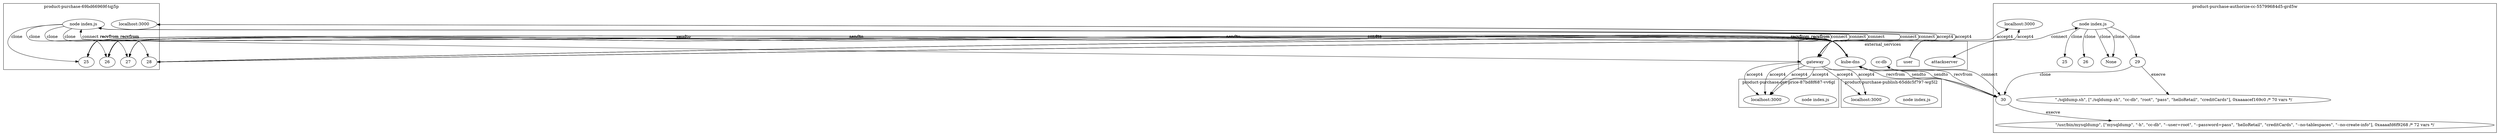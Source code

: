 digraph G {
	subgraph "cluster_ product-purchase-69bd66969f-tqj5p " {
		label=" product-purchase-69bd66969f-tqj5p "
		62039 [label="node index.js"]
		"product-purchase_localhost_3000" [label="localhost:3000"]
		"product-purchase_localhost_3000" [label="localhost:3000"]
		62039 -> 66682 [label=clone]
		62039 -> 66680 [label=clone]
		62039 -> 66696 [label=clone]
		62039 -> 66686 [label=clone]
		66682 [label=25]
		66680 [label=26]
		66696 [label=27]
		66686 [label=28]
	}
	subgraph "cluster_ product-purchase-get-price-87bd8f687-vv6gl " {
		label=" product-purchase-get-price-87bd8f687-vv6gl "
		63103 [label="node index.js"]
		"product-purchase-get-price_localhost_3000" [label="localhost:3000"]
		"product-purchase-get-price_localhost_3000" [label="localhost:3000"]
		"product-purchase-get-price_localhost_3000" [label="localhost:3000"]
		"product-purchase-get-price_localhost_3000" [label="localhost:3000"]
	}
	subgraph "cluster_ product-purchase-publish-65ddc5f797-wg5l2 " {
		label=" product-purchase-publish-65ddc5f797-wg5l2 "
		64314 [label="node index.js"]
		"product-purchase-publish_localhost_3000" [label="localhost:3000"]
		"product-purchase-publish_localhost_3000" [label="localhost:3000"]
	}
	subgraph "cluster_ product-purchase-authorize-cc-55799684d5-grd5w " {
		label=" product-purchase-authorize-cc-55799684d5-grd5w "
		65728 [label="node index.js"]
		"product-purchase-authorize-cc_localhost_3000" [label="localhost:3000"]
		"product-purchase-authorize-cc_localhost_3000" [label="localhost:3000"]
		65728 -> 67662 [label=clone]
		65728 -> 67677 [label=clone]
		65728 -> None [label=clone]
		65728 -> None [label=clone]
		65728 -> 67789 [label=clone]
		67662 [label=25]
		67677 [label=26]
		67789 [label=29]
		" product-purchase-authorize-cc-55799684d5-grd5w _./sqldump.sh cc-db root pass helloRetail creditCards" [label="\"./sqldump.sh\", [\"./sqldump.sh\", \"cc-db\", \"root\", \"pass\", \"helloRetail\", \"creditCards\"], 0xaaaacef169c0 /* 70 vars */"]
		67789 -> " product-purchase-authorize-cc-55799684d5-grd5w _./sqldump.sh cc-db root pass helloRetail creditCards" [label=execve]
		67789 -> 67796 [label=clone]
		67796 [label=30]
		" product-purchase-authorize-cc-55799684d5-grd5w _mysqldump -h cc-db --user=root --password=pass helloRetail creditCards --no-tablespaces --no-create-info" [label="\"/usr/bin/mysqldump\", [\"mysqldump\", \"-h\", \"cc-db\", \"--user=root\", \"--password=pass\", \"helloRetail\", \"creditCards\", \"--no-tablespaces\", \"--no-create-info\"], 0xaaaafd6f9268 /* 72 vars */"]
		67796 -> " product-purchase-authorize-cc-55799684d5-grd5w _mysqldump -h cc-db --user=root --password=pass helloRetail creditCards --no-tablespaces --no-create-info" [label=execve]
	}
	subgraph cluster_services {
		label=external_services
		user [shape=house]
		user -> "product-purchase_localhost_3000" [label=accept4]
		user -> "product-purchase_localhost_3000" [label=accept4]
		"10.107.89.58_8080" [label=gateway]
		62039 -> "10.107.89.58_8080" [label=connect dir=both]
		"10.107.89.58_8080" [label=gateway]
		62039 -> "10.107.89.58_8080" [label=connect dir=both]
		"10.107.89.58_8080" [label=gateway]
		62039 -> "10.107.89.58_8080" [label=connect dir=both]
		"10.107.89.58_8080" [label=gateway]
		62039 -> "10.107.89.58_8080" [label=connect dir=both]
		"10.107.89.58_8080" [label=gateway]
		62039 -> "10.107.89.58_8080" [label=connect dir=both]
		"10.107.89.58_8080" [label=gateway]
		62039 -> "10.107.89.58_8080" [label=connect dir=both]
		"10.96.0.10_53" [label="kube-dns"]
		66682 -> "10.96.0.10_53" [label=sendto]
		"10.96.0.10_53" [label="kube-dns"]
		66682 -> "10.96.0.10_53" [label=sendto]
		"10.96.0.10_53" [label="kube-dns"]
		"10.96.0.10_53" -> 66682 [label=recvfrom]
		"10.96.0.10_53" [label="kube-dns"]
		"10.96.0.10_53" -> 66682 [label=recvfrom]
		"10.96.0.10_53" [label="kube-dns"]
		66682 -> "10.96.0.10_53" [label=sendto]
		"10.96.0.10_53" [label="kube-dns"]
		66682 -> "10.96.0.10_53" [label=sendto]
		"10.96.0.10_53" [label="kube-dns"]
		"10.96.0.10_53" -> 66682 [label=recvfrom]
		"10.96.0.10_53" [label="kube-dns"]
		"10.96.0.10_53" -> 66682 [label=recvfrom]
		"10.96.0.10_53" [label="kube-dns"]
		66682 -> "10.96.0.10_53" [label=sendto]
		"10.96.0.10_53" [label="kube-dns"]
		66682 -> "10.96.0.10_53" [label=sendto]
		"10.96.0.10_53" [label="kube-dns"]
		"10.96.0.10_53" -> 66682 [label=recvfrom]
		"10.96.0.10_53" [label="kube-dns"]
		"10.96.0.10_53" -> 66682 [label=recvfrom]
		"10.96.0.10_53" [label="kube-dns"]
		66682 -> "10.96.0.10_53" [label=sendto]
		"10.96.0.10_53" [label="kube-dns"]
		66682 -> "10.96.0.10_53" [label=sendto]
		"10.96.0.10_53" [label="kube-dns"]
		"10.96.0.10_53" -> 66682 [label=recvfrom]
		"10.96.0.10_53" [label="kube-dns"]
		"10.96.0.10_53" -> 66682 [label=recvfrom]
		"10.96.0.10_53" [label="kube-dns"]
		66682 -> "10.96.0.10_53" [label=sendto]
		"10.96.0.10_53" [label="kube-dns"]
		66682 -> "10.96.0.10_53" [label=sendto]
		"10.96.0.10_53" [label="kube-dns"]
		"10.96.0.10_53" -> 66682 [label=recvfrom]
		"10.96.0.10_53" [label="kube-dns"]
		"10.96.0.10_53" -> 66682 [label=recvfrom]
		"10.96.0.10_53" [label="kube-dns"]
		66682 -> "10.96.0.10_53" [label=sendto]
		"10.96.0.10_53" [label="kube-dns"]
		66682 -> "10.96.0.10_53" [label=sendto]
		"10.96.0.10_53" [label="kube-dns"]
		"10.96.0.10_53" -> 66682 [label=recvfrom]
		"10.96.0.10_53" [label="kube-dns"]
		"10.96.0.10_53" -> 66682 [label=recvfrom]
		"10.96.0.10_53" [label="kube-dns"]
		66682 -> "10.96.0.10_53" [label=sendto]
		"10.96.0.10_53" [label="kube-dns"]
		66682 -> "10.96.0.10_53" [label=sendto]
		"10.96.0.10_53" [label="kube-dns"]
		"10.96.0.10_53" -> 66682 [label=recvfrom]
		"10.96.0.10_53" [label="kube-dns"]
		"10.96.0.10_53" -> 66682 [label=recvfrom]
		"10.96.0.10_53" [label="kube-dns"]
		66682 -> "10.96.0.10_53" [label=sendto]
		"10.96.0.10_53" [label="kube-dns"]
		66682 -> "10.96.0.10_53" [label=sendto]
		"10.96.0.10_53" [label="kube-dns"]
		"10.96.0.10_53" -> 66682 [label=recvfrom]
		"10.96.0.10_53" [label="kube-dns"]
		"10.96.0.10_53" -> 66682 [label=recvfrom]
		"10.96.0.10_53" [label="kube-dns"]
		66680 -> "10.96.0.10_53" [label=sendto]
		"10.96.0.10_53" [label="kube-dns"]
		66680 -> "10.96.0.10_53" [label=sendto]
		"10.96.0.10_53" [label="kube-dns"]
		"10.96.0.10_53" -> 66680 [label=recvfrom]
		"10.96.0.10_53" [label="kube-dns"]
		"10.96.0.10_53" -> 66680 [label=recvfrom]
		"10.96.0.10_53" [label="kube-dns"]
		66680 -> "10.96.0.10_53" [label=sendto]
		"10.96.0.10_53" [label="kube-dns"]
		66680 -> "10.96.0.10_53" [label=sendto]
		"10.96.0.10_53" [label="kube-dns"]
		"10.96.0.10_53" -> 66680 [label=recvfrom]
		"10.96.0.10_53" [label="kube-dns"]
		"10.96.0.10_53" -> 66680 [label=recvfrom]
		"10.96.0.10_53" [label="kube-dns"]
		66680 -> "10.96.0.10_53" [label=sendto]
		"10.96.0.10_53" [label="kube-dns"]
		66680 -> "10.96.0.10_53" [label=sendto]
		"10.96.0.10_53" [label="kube-dns"]
		"10.96.0.10_53" -> 66680 [label=recvfrom]
		"10.96.0.10_53" [label="kube-dns"]
		"10.96.0.10_53" -> 66680 [label=recvfrom]
		"10.96.0.10_53" [label="kube-dns"]
		66680 -> "10.96.0.10_53" [label=sendto]
		"10.96.0.10_53" [label="kube-dns"]
		66680 -> "10.96.0.10_53" [label=sendto]
		"10.96.0.10_53" [label="kube-dns"]
		"10.96.0.10_53" -> 66680 [label=recvfrom]
		"10.96.0.10_53" [label="kube-dns"]
		"10.96.0.10_53" -> 66680 [label=recvfrom]
		"10.96.0.10_53" [label="kube-dns"]
		66680 -> "10.96.0.10_53" [label=sendto]
		"10.96.0.10_53" [label="kube-dns"]
		66680 -> "10.96.0.10_53" [label=sendto]
		"10.96.0.10_53" [label="kube-dns"]
		"10.96.0.10_53" -> 66680 [label=recvfrom]
		"10.96.0.10_53" [label="kube-dns"]
		"10.96.0.10_53" -> 66680 [label=recvfrom]
		"10.96.0.10_53" [label="kube-dns"]
		66680 -> "10.96.0.10_53" [label=sendto]
		"10.96.0.10_53" [label="kube-dns"]
		66680 -> "10.96.0.10_53" [label=sendto]
		"10.96.0.10_53" [label="kube-dns"]
		"10.96.0.10_53" -> 66680 [label=recvfrom]
		"10.96.0.10_53" [label="kube-dns"]
		"10.96.0.10_53" -> 66680 [label=recvfrom]
		"10.96.0.10_53" [label="kube-dns"]
		66680 -> "10.96.0.10_53" [label=sendto]
		"10.96.0.10_53" [label="kube-dns"]
		66680 -> "10.96.0.10_53" [label=sendto]
		"10.96.0.10_53" [label="kube-dns"]
		"10.96.0.10_53" -> 66680 [label=recvfrom]
		"10.96.0.10_53" [label="kube-dns"]
		"10.96.0.10_53" -> 66680 [label=recvfrom]
		"10.96.0.10_53" [label="kube-dns"]
		66680 -> "10.96.0.10_53" [label=sendto]
		"10.96.0.10_53" [label="kube-dns"]
		66680 -> "10.96.0.10_53" [label=sendto]
		"10.96.0.10_53" [label="kube-dns"]
		"10.96.0.10_53" -> 66680 [label=recvfrom]
		"10.96.0.10_53" [label="kube-dns"]
		"10.96.0.10_53" -> 66680 [label=recvfrom]
		"10.96.0.10_53" [label="kube-dns"]
		66696 -> "10.96.0.10_53" [label=sendto]
		"10.96.0.10_53" [label="kube-dns"]
		66696 -> "10.96.0.10_53" [label=sendto]
		"10.96.0.10_53" [label="kube-dns"]
		"10.96.0.10_53" -> 66696 [label=recvfrom]
		"10.96.0.10_53" [label="kube-dns"]
		"10.96.0.10_53" -> 66696 [label=recvfrom]
		"10.96.0.10_53" [label="kube-dns"]
		66696 -> "10.96.0.10_53" [label=sendto]
		"10.96.0.10_53" [label="kube-dns"]
		66696 -> "10.96.0.10_53" [label=sendto]
		"10.96.0.10_53" [label="kube-dns"]
		"10.96.0.10_53" -> 66696 [label=recvfrom]
		"10.96.0.10_53" [label="kube-dns"]
		"10.96.0.10_53" -> 66696 [label=recvfrom]
		"10.96.0.10_53" [label="kube-dns"]
		66696 -> "10.96.0.10_53" [label=sendto]
		"10.96.0.10_53" [label="kube-dns"]
		66696 -> "10.96.0.10_53" [label=sendto]
		"10.96.0.10_53" [label="kube-dns"]
		"10.96.0.10_53" -> 66696 [label=recvfrom]
		"10.96.0.10_53" [label="kube-dns"]
		"10.96.0.10_53" -> 66696 [label=recvfrom]
		"10.96.0.10_53" [label="kube-dns"]
		66696 -> "10.96.0.10_53" [label=sendto]
		"10.96.0.10_53" [label="kube-dns"]
		66696 -> "10.96.0.10_53" [label=sendto]
		"10.96.0.10_53" [label="kube-dns"]
		"10.96.0.10_53" -> 66696 [label=recvfrom]
		"10.96.0.10_53" [label="kube-dns"]
		"10.96.0.10_53" -> 66696 [label=recvfrom]
		"10.96.0.10_53" [label="kube-dns"]
		66686 -> "10.96.0.10_53" [label=sendto]
		"10.96.0.10_53" [label="kube-dns"]
		66686 -> "10.96.0.10_53" [label=sendto]
		"10.96.0.10_53" [label="kube-dns"]
		"10.96.0.10_53" -> 66686 [label=recvfrom]
		"10.96.0.10_53" [label="kube-dns"]
		"10.96.0.10_53" -> 66686 [label=recvfrom]
		"10.96.0.10_53" [label="kube-dns"]
		66686 -> "10.96.0.10_53" [label=sendto]
		"10.96.0.10_53" [label="kube-dns"]
		66686 -> "10.96.0.10_53" [label=sendto]
		"10.96.0.10_53" [label="kube-dns"]
		"10.96.0.10_53" -> 66686 [label=recvfrom]
		"10.96.0.10_53" [label="kube-dns"]
		"10.96.0.10_53" -> 66686 [label=recvfrom]
		"10.96.0.10_53" [label="kube-dns"]
		66686 -> "10.96.0.10_53" [label=sendto]
		"10.96.0.10_53" [label="kube-dns"]
		66686 -> "10.96.0.10_53" [label=sendto]
		"10.96.0.10_53" [label="kube-dns"]
		"10.96.0.10_53" -> 66686 [label=recvfrom]
		"10.96.0.10_53" [label="kube-dns"]
		"10.96.0.10_53" -> 66686 [label=recvfrom]
		"10.96.0.10_53" [label="kube-dns"]
		66686 -> "10.96.0.10_53" [label=sendto]
		"10.96.0.10_53" [label="kube-dns"]
		66686 -> "10.96.0.10_53" [label=sendto]
		"10.96.0.10_53" [label="kube-dns"]
		"10.96.0.10_53" -> 66686 [label=recvfrom]
		"10.96.0.10_53" [label="kube-dns"]
		"10.96.0.10_53" -> 66686 [label=recvfrom]
		"10.107.89.58_8080" -> "product-purchase-get-price_localhost_3000" [label=accept4]
		"10.107.89.58_8080" -> "product-purchase-get-price_localhost_3000" [label=accept4]
		"10.107.89.58_8080" -> "product-purchase-get-price_localhost_3000" [label=accept4]
		"10.107.89.58_8080" -> "product-purchase-get-price_localhost_3000" [label=accept4]
		"10.107.89.58_8080" -> "product-purchase-publish_localhost_3000" [label=accept4]
		"10.107.89.58_8080" -> "product-purchase-publish_localhost_3000" [label=accept4]
		"10.107.89.58_8080" -> "product-purchase-authorize-cc_localhost_3000" [label=accept4]
		"10.107.89.58_8080" -> "product-purchase-authorize-cc_localhost_3000" [label=accept4]
		"10.98.76.114_8889" [label=attackserver]
		65728 -> "10.98.76.114_8889" [label=connect dir=both]
		"10.96.0.10_53" [label="kube-dns"]
		67796 -> "10.96.0.10_53" [label=sendto]
		"10.96.0.10_53" [label="kube-dns"]
		67796 -> "10.96.0.10_53" [label=sendto]
		"10.96.0.10_53" [label="kube-dns"]
		"10.96.0.10_53" -> 67796 [label=recvfrom]
		"10.96.0.10_53" [label="kube-dns"]
		"10.96.0.10_53" -> 67796 [label=recvfrom]
		"10.107.250.135_3306" [label="cc-db"]
		67796 -> "10.107.250.135_3306" [label=connect dir=both]
	}
}

